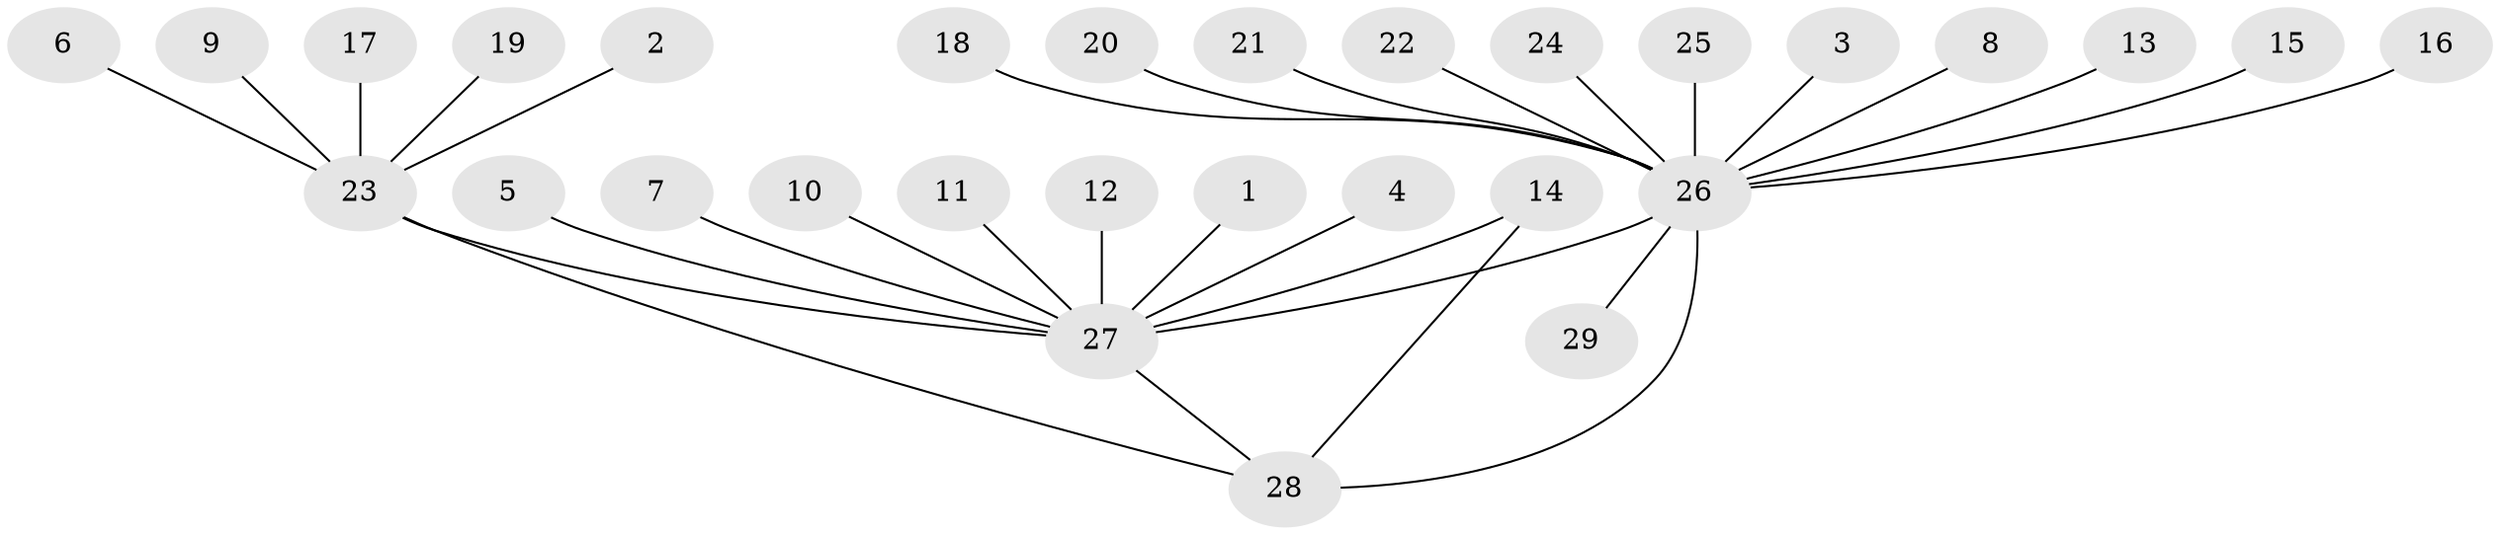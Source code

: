 // original degree distribution, {1: 0.6736842105263158, 17: 0.010526315789473684, 8: 0.010526315789473684, 12: 0.010526315789473684, 5: 0.031578947368421054, 3: 0.06315789473684211, 20: 0.010526315789473684, 2: 0.17894736842105263, 6: 0.010526315789473684}
// Generated by graph-tools (version 1.1) at 2025/36/03/04/25 23:36:58]
// undirected, 29 vertices, 31 edges
graph export_dot {
  node [color=gray90,style=filled];
  1;
  2;
  3;
  4;
  5;
  6;
  7;
  8;
  9;
  10;
  11;
  12;
  13;
  14;
  15;
  16;
  17;
  18;
  19;
  20;
  21;
  22;
  23;
  24;
  25;
  26;
  27;
  28;
  29;
  1 -- 27 [weight=1.0];
  2 -- 23 [weight=1.0];
  3 -- 26 [weight=1.0];
  4 -- 27 [weight=1.0];
  5 -- 27 [weight=1.0];
  6 -- 23 [weight=1.0];
  7 -- 27 [weight=1.0];
  8 -- 26 [weight=1.0];
  9 -- 23 [weight=1.0];
  10 -- 27 [weight=1.0];
  11 -- 27 [weight=1.0];
  12 -- 27 [weight=1.0];
  13 -- 26 [weight=1.0];
  14 -- 27 [weight=1.0];
  14 -- 28 [weight=1.0];
  15 -- 26 [weight=1.0];
  16 -- 26 [weight=1.0];
  17 -- 23 [weight=1.0];
  18 -- 26 [weight=1.0];
  19 -- 23 [weight=1.0];
  20 -- 26 [weight=1.0];
  21 -- 26 [weight=1.0];
  22 -- 26 [weight=1.0];
  23 -- 27 [weight=1.0];
  23 -- 28 [weight=1.0];
  24 -- 26 [weight=1.0];
  25 -- 26 [weight=1.0];
  26 -- 27 [weight=1.0];
  26 -- 28 [weight=1.0];
  26 -- 29 [weight=1.0];
  27 -- 28 [weight=1.0];
}
